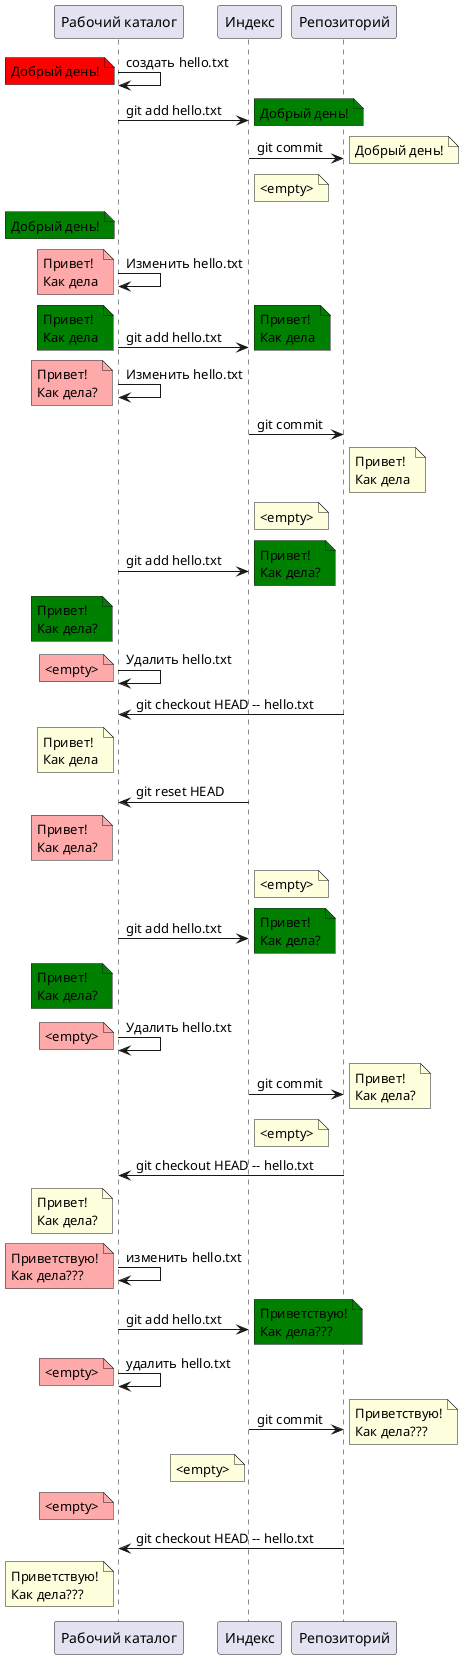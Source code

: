 @startuml Статусы файла

participant "Рабочий каталог" as wt
participant "Индекс" as i
participant "Репозиторий" as r

wt -> wt : создать hello.txt
note left #red
  Добрый день!
end note

wt -> i : git add hello.txt
note right #green
  Добрый день!
end note

i -> r : git commit
note right
  Добрый день!
end note
note right of i: <empty>
note left of wt #green: Добрый день!

wt -> wt : Изменить hello.txt
note left #FFAAAA
  Привет!
  Как дела
end note

wt -> i : git add hello.txt
note right #green
  Привет!
  Как дела
end note

note left #green
  Привет!
  Как дела
end note

wt -> wt : Изменить hello.txt
note left #FFAAAA
  Привет!
  Как дела?
end note

i -> r : git commit
note right of r
  Привет!
  Как дела
end note

note right of i: <empty>

wt -> i: git add hello.txt
note right #green
  Привет!
  Как дела?
end note

note left of wt #green
  Привет!
  Как дела?
end note

wt -> wt : Удалить hello.txt
note left #FFAAAA
  <empty>
end note

wt <- r: git checkout HEAD -- hello.txt
note left of wt
  Привет!
  Как дела
end note

wt <- i : git reset HEAD
note left of wt #FFAAAA
  Привет!
  Как дела?
end note

note right of i
  <empty>
end note

wt -> i: git add hello.txt
note right #green
  Привет!
  Как дела?
end note

note left of wt #green
  Привет!
  Как дела?
end note

wt -> wt : Удалить hello.txt
note left #FFAAAA
  <empty>
end note

i -> r : git commit
note right
  Привет!
  Как дела?
end note

note right of i: <empty>

wt <- r: git checkout HEAD -- hello.txt
note left of wt
  Привет!
  Как дела?
end note

wt -> wt: изменить hello.txt
note left #FFAAAA
  Приветствую!
  Как дела???
end note

wt -> i : git add hello.txt
note right #green
  Приветствую!
  Как дела???
end note

wt -> wt : удалить hello.txt
note left #FFAAAA
  <empty>
end note

i -> r : git commit
note left of i
  <empty>
end note

note right
  Приветствую!
  Как дела???
end note
note left of wt #FFAAAA
  <empty>
end note

wt <- r: git checkout HEAD -- hello.txt
note left of wt
  Приветствую!
  Как дела???
end note
@enduml
